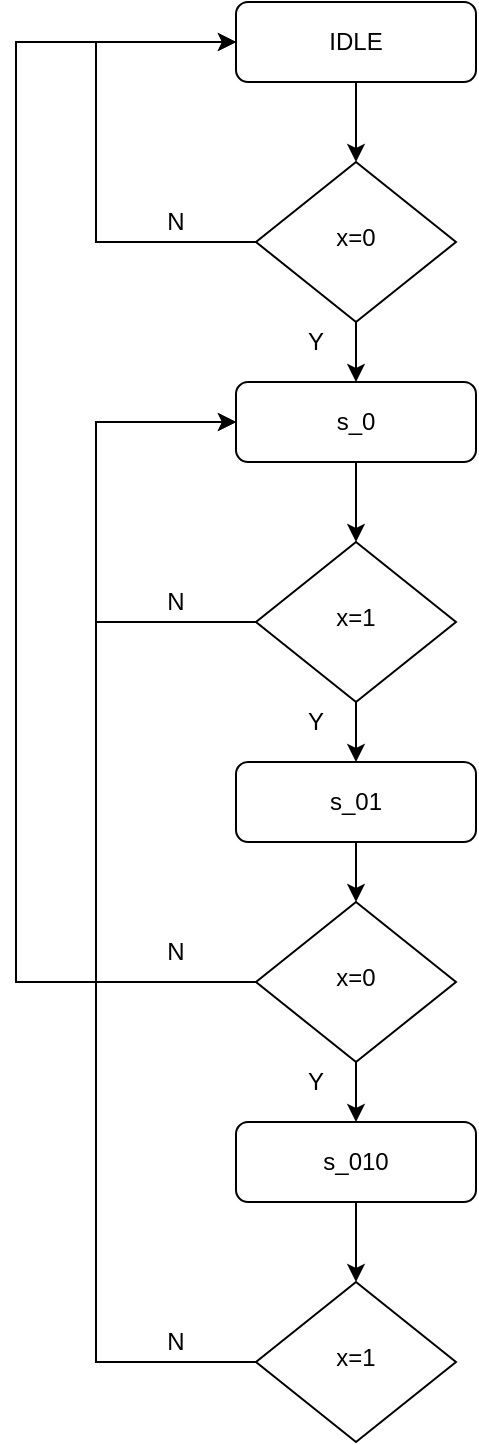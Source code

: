 <mxfile version="15.0.2" type="github">
  <diagram id="C5RBs43oDa-KdzZeNtuy" name="Page-1">
    <mxGraphModel dx="920" dy="596" grid="1" gridSize="10" guides="1" tooltips="1" connect="1" arrows="1" fold="1" page="1" pageScale="1" pageWidth="827" pageHeight="1169" math="0" shadow="0">
      <root>
        <mxCell id="WIyWlLk6GJQsqaUBKTNV-0" />
        <mxCell id="WIyWlLk6GJQsqaUBKTNV-1" parent="WIyWlLk6GJQsqaUBKTNV-0" />
        <mxCell id="i3Efj1GHKAAtEfFuEZI4-0" value="" style="edgeStyle=orthogonalEdgeStyle;rounded=0;orthogonalLoop=1;jettySize=auto;html=1;" edge="1" parent="WIyWlLk6GJQsqaUBKTNV-1" source="WIyWlLk6GJQsqaUBKTNV-3" target="WIyWlLk6GJQsqaUBKTNV-6">
          <mxGeometry relative="1" as="geometry" />
        </mxCell>
        <mxCell id="WIyWlLk6GJQsqaUBKTNV-3" value="IDLE" style="rounded=1;whiteSpace=wrap;html=1;fontSize=12;glass=0;strokeWidth=1;shadow=0;" parent="WIyWlLk6GJQsqaUBKTNV-1" vertex="1">
          <mxGeometry x="380" y="100" width="120" height="40" as="geometry" />
        </mxCell>
        <mxCell id="i3Efj1GHKAAtEfFuEZI4-1" value="" style="edgeStyle=orthogonalEdgeStyle;rounded=0;orthogonalLoop=1;jettySize=auto;html=1;" edge="1" parent="WIyWlLk6GJQsqaUBKTNV-1" source="WIyWlLk6GJQsqaUBKTNV-6" target="WIyWlLk6GJQsqaUBKTNV-11">
          <mxGeometry relative="1" as="geometry" />
        </mxCell>
        <mxCell id="i3Efj1GHKAAtEfFuEZI4-9" style="edgeStyle=orthogonalEdgeStyle;rounded=0;orthogonalLoop=1;jettySize=auto;html=1;exitX=0;exitY=0.5;exitDx=0;exitDy=0;entryX=0;entryY=0.5;entryDx=0;entryDy=0;" edge="1" parent="WIyWlLk6GJQsqaUBKTNV-1" source="WIyWlLk6GJQsqaUBKTNV-6" target="WIyWlLk6GJQsqaUBKTNV-3">
          <mxGeometry relative="1" as="geometry">
            <Array as="points">
              <mxPoint x="310" y="220" />
              <mxPoint x="310" y="120" />
            </Array>
          </mxGeometry>
        </mxCell>
        <mxCell id="WIyWlLk6GJQsqaUBKTNV-6" value="x=0" style="rhombus;whiteSpace=wrap;html=1;shadow=0;fontFamily=Helvetica;fontSize=12;align=center;strokeWidth=1;spacing=6;spacingTop=-4;" parent="WIyWlLk6GJQsqaUBKTNV-1" vertex="1">
          <mxGeometry x="390" y="180" width="100" height="80" as="geometry" />
        </mxCell>
        <mxCell id="i3Efj1GHKAAtEfFuEZI4-4" value="" style="edgeStyle=orthogonalEdgeStyle;rounded=0;orthogonalLoop=1;jettySize=auto;html=1;" edge="1" parent="WIyWlLk6GJQsqaUBKTNV-1" source="WIyWlLk6GJQsqaUBKTNV-11" target="i3Efj1GHKAAtEfFuEZI4-2">
          <mxGeometry relative="1" as="geometry" />
        </mxCell>
        <mxCell id="WIyWlLk6GJQsqaUBKTNV-11" value="s_0" style="rounded=1;whiteSpace=wrap;html=1;fontSize=12;glass=0;strokeWidth=1;shadow=0;" parent="WIyWlLk6GJQsqaUBKTNV-1" vertex="1">
          <mxGeometry x="380" y="290" width="120" height="40" as="geometry" />
        </mxCell>
        <mxCell id="i3Efj1GHKAAtEfFuEZI4-5" value="" style="edgeStyle=orthogonalEdgeStyle;rounded=0;orthogonalLoop=1;jettySize=auto;html=1;" edge="1" parent="WIyWlLk6GJQsqaUBKTNV-1" source="i3Efj1GHKAAtEfFuEZI4-2" target="i3Efj1GHKAAtEfFuEZI4-3">
          <mxGeometry relative="1" as="geometry" />
        </mxCell>
        <mxCell id="i3Efj1GHKAAtEfFuEZI4-13" style="edgeStyle=orthogonalEdgeStyle;rounded=0;orthogonalLoop=1;jettySize=auto;html=1;exitX=0;exitY=0.5;exitDx=0;exitDy=0;entryX=0;entryY=0.5;entryDx=0;entryDy=0;" edge="1" parent="WIyWlLk6GJQsqaUBKTNV-1" source="i3Efj1GHKAAtEfFuEZI4-2" target="WIyWlLk6GJQsqaUBKTNV-11">
          <mxGeometry relative="1" as="geometry">
            <Array as="points">
              <mxPoint x="310" y="410" />
              <mxPoint x="310" y="310" />
            </Array>
          </mxGeometry>
        </mxCell>
        <mxCell id="i3Efj1GHKAAtEfFuEZI4-2" value="x=1" style="rhombus;whiteSpace=wrap;html=1;shadow=0;fontFamily=Helvetica;fontSize=12;align=center;strokeWidth=1;spacing=6;spacingTop=-4;" vertex="1" parent="WIyWlLk6GJQsqaUBKTNV-1">
          <mxGeometry x="390" y="370" width="100" height="80" as="geometry" />
        </mxCell>
        <mxCell id="i3Efj1GHKAAtEfFuEZI4-7" value="" style="edgeStyle=orthogonalEdgeStyle;rounded=0;orthogonalLoop=1;jettySize=auto;html=1;" edge="1" parent="WIyWlLk6GJQsqaUBKTNV-1" source="i3Efj1GHKAAtEfFuEZI4-3" target="i3Efj1GHKAAtEfFuEZI4-6">
          <mxGeometry relative="1" as="geometry" />
        </mxCell>
        <mxCell id="i3Efj1GHKAAtEfFuEZI4-3" value="s_01" style="rounded=1;whiteSpace=wrap;html=1;fontSize=12;glass=0;strokeWidth=1;shadow=0;" vertex="1" parent="WIyWlLk6GJQsqaUBKTNV-1">
          <mxGeometry x="380" y="480" width="120" height="40" as="geometry" />
        </mxCell>
        <mxCell id="i3Efj1GHKAAtEfFuEZI4-15" style="edgeStyle=orthogonalEdgeStyle;rounded=0;orthogonalLoop=1;jettySize=auto;html=1;exitX=0;exitY=0.5;exitDx=0;exitDy=0;" edge="1" parent="WIyWlLk6GJQsqaUBKTNV-1" source="i3Efj1GHKAAtEfFuEZI4-6">
          <mxGeometry relative="1" as="geometry">
            <mxPoint x="380" y="120" as="targetPoint" />
            <Array as="points">
              <mxPoint x="270" y="590" />
              <mxPoint x="270" y="120" />
            </Array>
          </mxGeometry>
        </mxCell>
        <mxCell id="i3Efj1GHKAAtEfFuEZI4-18" value="" style="edgeStyle=orthogonalEdgeStyle;rounded=0;orthogonalLoop=1;jettySize=auto;html=1;" edge="1" parent="WIyWlLk6GJQsqaUBKTNV-1" source="i3Efj1GHKAAtEfFuEZI4-6" target="i3Efj1GHKAAtEfFuEZI4-17">
          <mxGeometry relative="1" as="geometry" />
        </mxCell>
        <mxCell id="i3Efj1GHKAAtEfFuEZI4-6" value="x=0" style="rhombus;whiteSpace=wrap;html=1;shadow=0;fontFamily=Helvetica;fontSize=12;align=center;strokeWidth=1;spacing=6;spacingTop=-4;" vertex="1" parent="WIyWlLk6GJQsqaUBKTNV-1">
          <mxGeometry x="390" y="550" width="100" height="80" as="geometry" />
        </mxCell>
        <mxCell id="i3Efj1GHKAAtEfFuEZI4-10" value="Y" style="text;html=1;strokeColor=none;fillColor=none;align=center;verticalAlign=middle;whiteSpace=wrap;rounded=0;" vertex="1" parent="WIyWlLk6GJQsqaUBKTNV-1">
          <mxGeometry x="400" y="450" width="40" height="20" as="geometry" />
        </mxCell>
        <mxCell id="i3Efj1GHKAAtEfFuEZI4-11" value="Y" style="text;html=1;strokeColor=none;fillColor=none;align=center;verticalAlign=middle;whiteSpace=wrap;rounded=0;" vertex="1" parent="WIyWlLk6GJQsqaUBKTNV-1">
          <mxGeometry x="400" y="260" width="40" height="20" as="geometry" />
        </mxCell>
        <mxCell id="i3Efj1GHKAAtEfFuEZI4-12" value="N" style="text;html=1;strokeColor=none;fillColor=none;align=center;verticalAlign=middle;whiteSpace=wrap;rounded=0;" vertex="1" parent="WIyWlLk6GJQsqaUBKTNV-1">
          <mxGeometry x="330" y="200" width="40" height="20" as="geometry" />
        </mxCell>
        <mxCell id="i3Efj1GHKAAtEfFuEZI4-14" value="N" style="text;html=1;strokeColor=none;fillColor=none;align=center;verticalAlign=middle;whiteSpace=wrap;rounded=0;" vertex="1" parent="WIyWlLk6GJQsqaUBKTNV-1">
          <mxGeometry x="330" y="390" width="40" height="20" as="geometry" />
        </mxCell>
        <mxCell id="i3Efj1GHKAAtEfFuEZI4-16" value="N" style="text;html=1;strokeColor=none;fillColor=none;align=center;verticalAlign=middle;whiteSpace=wrap;rounded=0;" vertex="1" parent="WIyWlLk6GJQsqaUBKTNV-1">
          <mxGeometry x="330" y="565" width="40" height="20" as="geometry" />
        </mxCell>
        <mxCell id="i3Efj1GHKAAtEfFuEZI4-21" value="" style="edgeStyle=orthogonalEdgeStyle;rounded=0;orthogonalLoop=1;jettySize=auto;html=1;" edge="1" parent="WIyWlLk6GJQsqaUBKTNV-1" source="i3Efj1GHKAAtEfFuEZI4-17" target="i3Efj1GHKAAtEfFuEZI4-20">
          <mxGeometry relative="1" as="geometry" />
        </mxCell>
        <mxCell id="i3Efj1GHKAAtEfFuEZI4-17" value="s_010" style="rounded=1;whiteSpace=wrap;html=1;fontSize=12;glass=0;strokeWidth=1;shadow=0;" vertex="1" parent="WIyWlLk6GJQsqaUBKTNV-1">
          <mxGeometry x="380" y="660" width="120" height="40" as="geometry" />
        </mxCell>
        <mxCell id="i3Efj1GHKAAtEfFuEZI4-19" value="Y" style="text;html=1;strokeColor=none;fillColor=none;align=center;verticalAlign=middle;whiteSpace=wrap;rounded=0;" vertex="1" parent="WIyWlLk6GJQsqaUBKTNV-1">
          <mxGeometry x="400" y="630" width="40" height="20" as="geometry" />
        </mxCell>
        <mxCell id="i3Efj1GHKAAtEfFuEZI4-22" style="edgeStyle=orthogonalEdgeStyle;rounded=0;orthogonalLoop=1;jettySize=auto;html=1;exitX=0;exitY=0.5;exitDx=0;exitDy=0;entryX=0;entryY=0.5;entryDx=0;entryDy=0;" edge="1" parent="WIyWlLk6GJQsqaUBKTNV-1" source="i3Efj1GHKAAtEfFuEZI4-20" target="WIyWlLk6GJQsqaUBKTNV-11">
          <mxGeometry relative="1" as="geometry">
            <Array as="points">
              <mxPoint x="310" y="780" />
              <mxPoint x="310" y="310" />
            </Array>
          </mxGeometry>
        </mxCell>
        <mxCell id="i3Efj1GHKAAtEfFuEZI4-20" value="x=1" style="rhombus;whiteSpace=wrap;html=1;shadow=0;fontFamily=Helvetica;fontSize=12;align=center;strokeWidth=1;spacing=6;spacingTop=-4;" vertex="1" parent="WIyWlLk6GJQsqaUBKTNV-1">
          <mxGeometry x="390" y="740" width="100" height="80" as="geometry" />
        </mxCell>
        <mxCell id="i3Efj1GHKAAtEfFuEZI4-24" value="N" style="text;html=1;strokeColor=none;fillColor=none;align=center;verticalAlign=middle;whiteSpace=wrap;rounded=0;" vertex="1" parent="WIyWlLk6GJQsqaUBKTNV-1">
          <mxGeometry x="330" y="760" width="40" height="20" as="geometry" />
        </mxCell>
      </root>
    </mxGraphModel>
  </diagram>
</mxfile>
